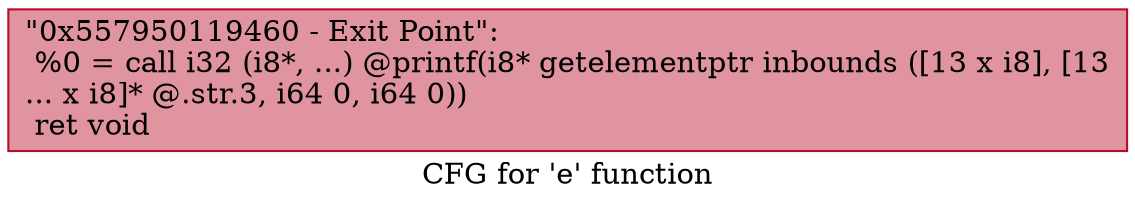 digraph "CFG for 'e' function" {
	label="CFG for 'e' function";

	Node0x557950119460 [shape=record,color="#b70d28ff", style=filled, fillcolor="#b70d2870",label="{\"0x557950119460 - Exit Point\":\l  %0 = call i32 (i8*, ...) @printf(i8* getelementptr inbounds ([13 x i8], [13\l... x i8]* @.str.3, i64 0, i64 0))\l  ret void\l}"];
}
